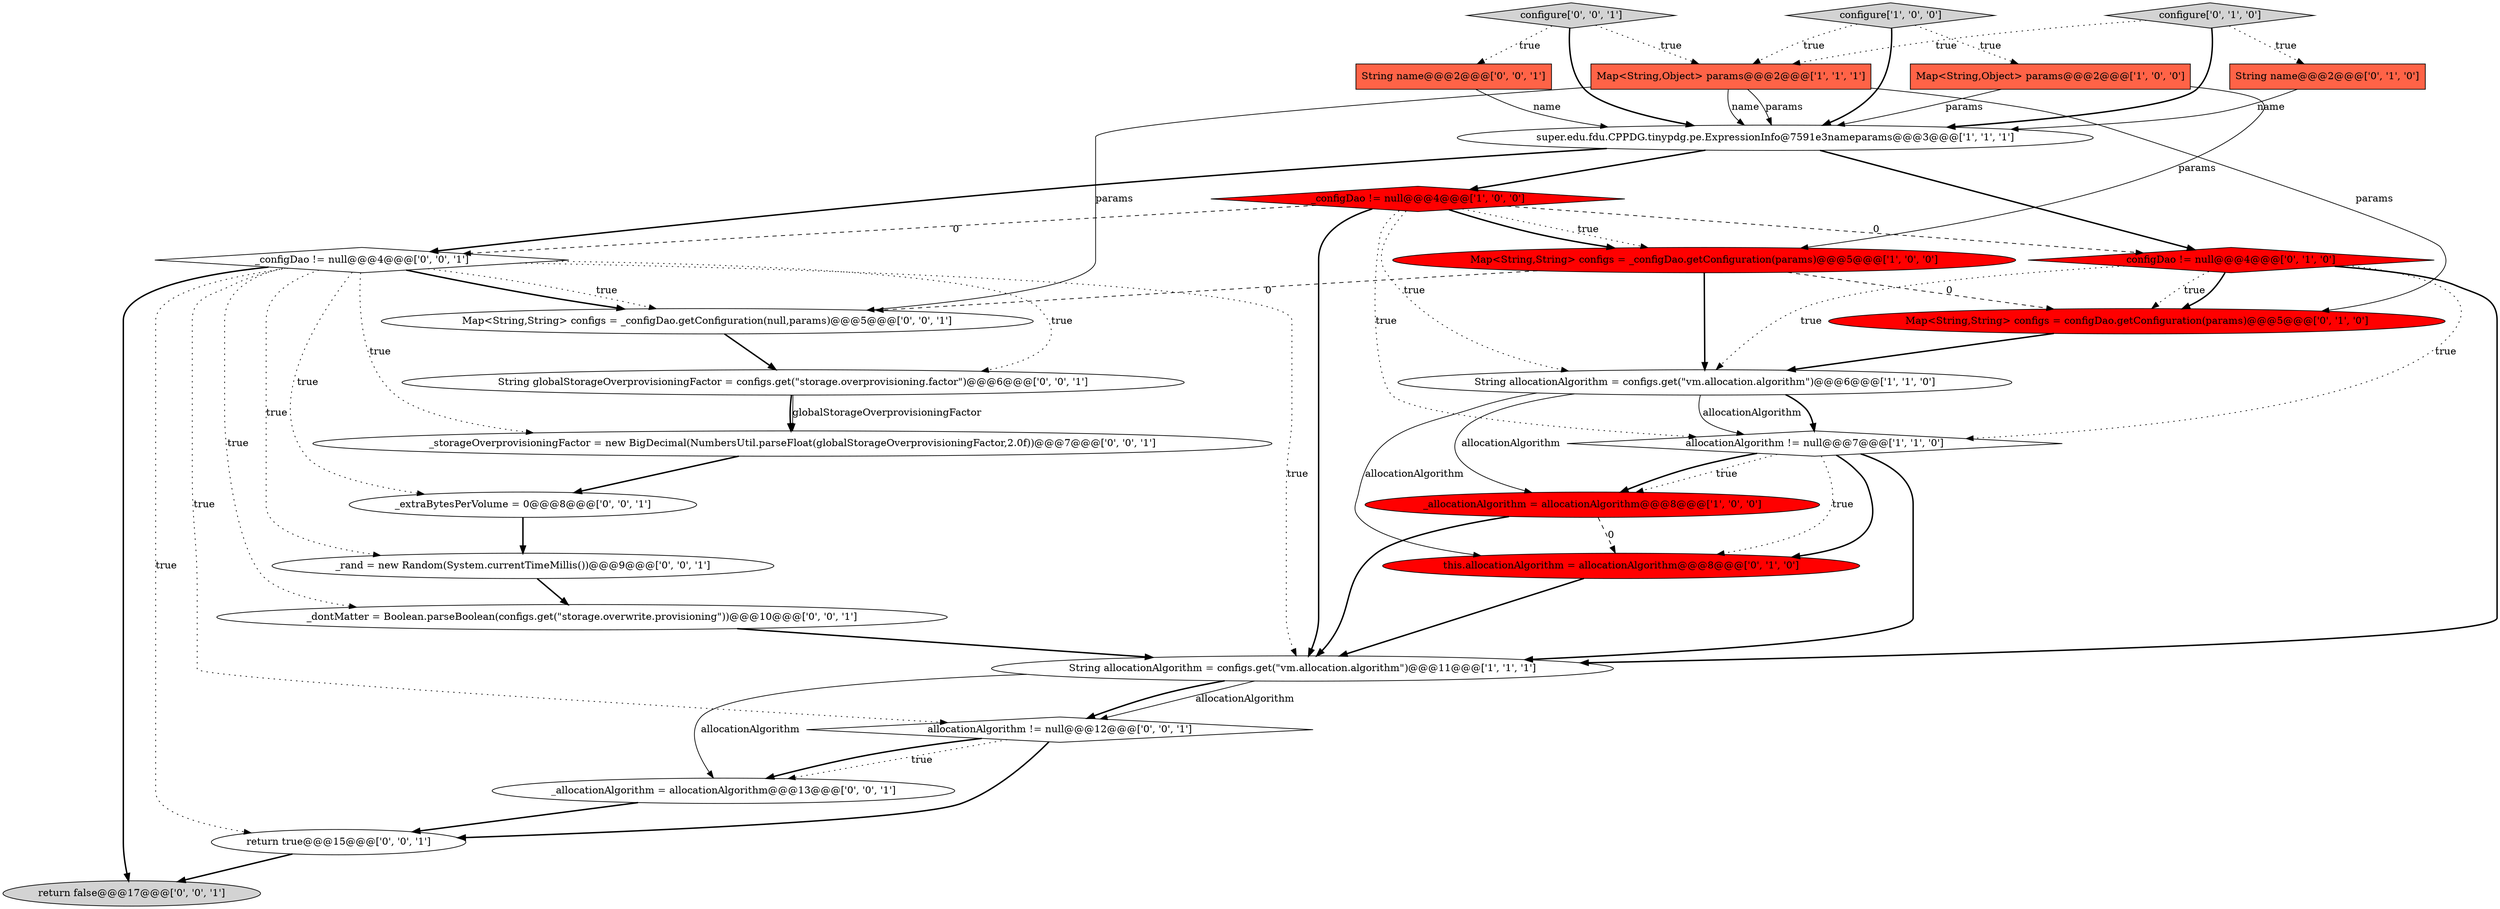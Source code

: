 digraph {
5 [style = filled, label = "Map<String,Object> params@@@2@@@['1', '0', '0']", fillcolor = tomato, shape = box image = "AAA0AAABBB1BBB"];
8 [style = filled, label = "allocationAlgorithm != null@@@7@@@['1', '1', '0']", fillcolor = white, shape = diamond image = "AAA0AAABBB1BBB"];
2 [style = filled, label = "configure['1', '0', '0']", fillcolor = lightgray, shape = diamond image = "AAA0AAABBB1BBB"];
3 [style = filled, label = "super.edu.fdu.CPPDG.tinypdg.pe.ExpressionInfo@7591e3nameparams@@@3@@@['1', '1', '1']", fillcolor = white, shape = ellipse image = "AAA0AAABBB1BBB"];
13 [style = filled, label = "String name@@@2@@@['0', '1', '0']", fillcolor = tomato, shape = box image = "AAA0AAABBB2BBB"];
26 [style = filled, label = "_storageOverprovisioningFactor = new BigDecimal(NumbersUtil.parseFloat(globalStorageOverprovisioningFactor,2.0f))@@@7@@@['0', '0', '1']", fillcolor = white, shape = ellipse image = "AAA0AAABBB3BBB"];
7 [style = filled, label = "Map<String,Object> params@@@2@@@['1', '1', '1']", fillcolor = tomato, shape = box image = "AAA0AAABBB1BBB"];
1 [style = filled, label = "String allocationAlgorithm = configs.get(\"vm.allocation.algorithm\")@@@6@@@['1', '1', '0']", fillcolor = white, shape = ellipse image = "AAA0AAABBB1BBB"];
14 [style = filled, label = "this.allocationAlgorithm = allocationAlgorithm@@@8@@@['0', '1', '0']", fillcolor = red, shape = ellipse image = "AAA1AAABBB2BBB"];
20 [style = filled, label = "_dontMatter = Boolean.parseBoolean(configs.get(\"storage.overwrite.provisioning\"))@@@10@@@['0', '0', '1']", fillcolor = white, shape = ellipse image = "AAA0AAABBB3BBB"];
22 [style = filled, label = "return false@@@17@@@['0', '0', '1']", fillcolor = lightgray, shape = ellipse image = "AAA0AAABBB3BBB"];
21 [style = filled, label = "_allocationAlgorithm = allocationAlgorithm@@@13@@@['0', '0', '1']", fillcolor = white, shape = ellipse image = "AAA0AAABBB3BBB"];
4 [style = filled, label = "_allocationAlgorithm = allocationAlgorithm@@@8@@@['1', '0', '0']", fillcolor = red, shape = ellipse image = "AAA1AAABBB1BBB"];
27 [style = filled, label = "_rand = new Random(System.currentTimeMillis())@@@9@@@['0', '0', '1']", fillcolor = white, shape = ellipse image = "AAA0AAABBB3BBB"];
17 [style = filled, label = "_extraBytesPerVolume = 0@@@8@@@['0', '0', '1']", fillcolor = white, shape = ellipse image = "AAA0AAABBB3BBB"];
10 [style = filled, label = "Map<String,String> configs = configDao.getConfiguration(params)@@@5@@@['0', '1', '0']", fillcolor = red, shape = ellipse image = "AAA1AAABBB2BBB"];
12 [style = filled, label = "configure['0', '1', '0']", fillcolor = lightgray, shape = diamond image = "AAA0AAABBB2BBB"];
15 [style = filled, label = "_configDao != null@@@4@@@['0', '0', '1']", fillcolor = white, shape = diamond image = "AAA0AAABBB3BBB"];
16 [style = filled, label = "String name@@@2@@@['0', '0', '1']", fillcolor = tomato, shape = box image = "AAA0AAABBB3BBB"];
18 [style = filled, label = "return true@@@15@@@['0', '0', '1']", fillcolor = white, shape = ellipse image = "AAA0AAABBB3BBB"];
23 [style = filled, label = "configure['0', '0', '1']", fillcolor = lightgray, shape = diamond image = "AAA0AAABBB3BBB"];
19 [style = filled, label = "String globalStorageOverprovisioningFactor = configs.get(\"storage.overprovisioning.factor\")@@@6@@@['0', '0', '1']", fillcolor = white, shape = ellipse image = "AAA0AAABBB3BBB"];
0 [style = filled, label = "String allocationAlgorithm = configs.get(\"vm.allocation.algorithm\")@@@11@@@['1', '1', '1']", fillcolor = white, shape = ellipse image = "AAA0AAABBB1BBB"];
9 [style = filled, label = "_configDao != null@@@4@@@['1', '0', '0']", fillcolor = red, shape = diamond image = "AAA1AAABBB1BBB"];
24 [style = filled, label = "Map<String,String> configs = _configDao.getConfiguration(null,params)@@@5@@@['0', '0', '1']", fillcolor = white, shape = ellipse image = "AAA0AAABBB3BBB"];
25 [style = filled, label = "allocationAlgorithm != null@@@12@@@['0', '0', '1']", fillcolor = white, shape = diamond image = "AAA0AAABBB3BBB"];
6 [style = filled, label = "Map<String,String> configs = _configDao.getConfiguration(params)@@@5@@@['1', '0', '0']", fillcolor = red, shape = ellipse image = "AAA1AAABBB1BBB"];
11 [style = filled, label = "configDao != null@@@4@@@['0', '1', '0']", fillcolor = red, shape = diamond image = "AAA1AAABBB2BBB"];
1->14 [style = solid, label="allocationAlgorithm"];
23->16 [style = dotted, label="true"];
1->4 [style = solid, label="allocationAlgorithm"];
7->3 [style = solid, label="name"];
1->8 [style = bold, label=""];
24->19 [style = bold, label=""];
9->0 [style = bold, label=""];
25->21 [style = dotted, label="true"];
0->25 [style = solid, label="allocationAlgorithm"];
26->17 [style = bold, label=""];
7->3 [style = solid, label="params"];
11->10 [style = dotted, label="true"];
11->1 [style = dotted, label="true"];
15->24 [style = dotted, label="true"];
2->3 [style = bold, label=""];
19->26 [style = solid, label="globalStorageOverprovisioningFactor"];
20->0 [style = bold, label=""];
15->18 [style = dotted, label="true"];
25->18 [style = bold, label=""];
3->11 [style = bold, label=""];
8->14 [style = bold, label=""];
5->6 [style = solid, label="params"];
15->20 [style = dotted, label="true"];
23->3 [style = bold, label=""];
3->15 [style = bold, label=""];
1->8 [style = solid, label="allocationAlgorithm"];
15->27 [style = dotted, label="true"];
23->7 [style = dotted, label="true"];
9->6 [style = dotted, label="true"];
15->0 [style = dotted, label="true"];
8->4 [style = dotted, label="true"];
21->18 [style = bold, label=""];
9->6 [style = bold, label=""];
7->10 [style = solid, label="params"];
4->0 [style = bold, label=""];
15->22 [style = bold, label=""];
9->8 [style = dotted, label="true"];
8->0 [style = bold, label=""];
13->3 [style = solid, label="name"];
3->9 [style = bold, label=""];
6->1 [style = bold, label=""];
15->17 [style = dotted, label="true"];
6->10 [style = dashed, label="0"];
11->0 [style = bold, label=""];
18->22 [style = bold, label=""];
12->13 [style = dotted, label="true"];
14->0 [style = bold, label=""];
7->24 [style = solid, label="params"];
0->25 [style = bold, label=""];
11->10 [style = bold, label=""];
16->3 [style = solid, label="name"];
19->26 [style = bold, label=""];
2->7 [style = dotted, label="true"];
15->24 [style = bold, label=""];
8->14 [style = dotted, label="true"];
15->19 [style = dotted, label="true"];
6->24 [style = dashed, label="0"];
9->1 [style = dotted, label="true"];
0->21 [style = solid, label="allocationAlgorithm"];
9->11 [style = dashed, label="0"];
11->8 [style = dotted, label="true"];
4->14 [style = dashed, label="0"];
5->3 [style = solid, label="params"];
12->3 [style = bold, label=""];
8->4 [style = bold, label=""];
17->27 [style = bold, label=""];
2->5 [style = dotted, label="true"];
12->7 [style = dotted, label="true"];
10->1 [style = bold, label=""];
15->25 [style = dotted, label="true"];
27->20 [style = bold, label=""];
25->21 [style = bold, label=""];
15->26 [style = dotted, label="true"];
9->15 [style = dashed, label="0"];
}
